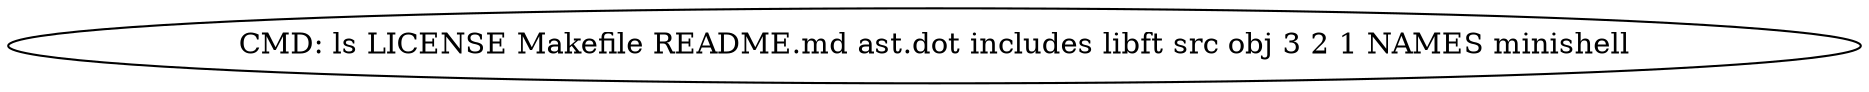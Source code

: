 digraph AST {
"0x52fb00" [label="CMD: ls LICENSE Makefile README.md ast.dot includes libft src obj 3 2 1 NAMES minishell"];
}
